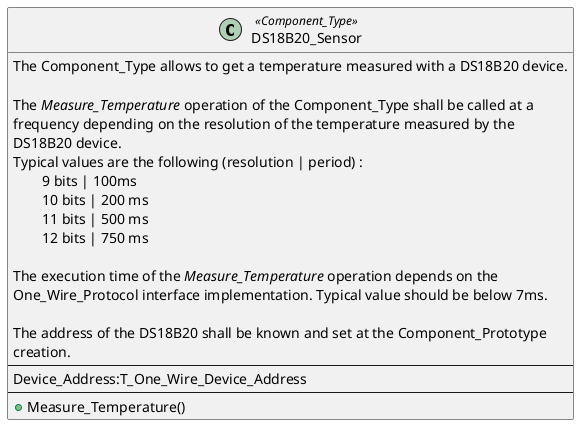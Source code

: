 @startuml

class DS18B20_Sensor <<Component_Type>>
{
  The Component_Type allows to get a temperature measured with a DS18B20 device.

  The //Measure_Temperature// operation of the Component_Type shall be called at a
  frequency depending on the resolution of the temperature measured by the
  DS18B20 device.
  Typical values are the following (resolution | period) :
  \t9 bits | 100ms
  \t10 bits | 200 ms
  \t11 bits | 500 ms
  \t12 bits | 750 ms

  The execution time of the //Measure_Temperature// operation depends on the
  One_Wire_Protocol interface implementation. Typical value should be below 7ms.

  The address of the DS18B20 shall be known and set at the Component_Prototype
  creation.
  --
  Device_Address:T_One_Wire_Device_Address
  --
  + Measure_Temperature()
}

@enduml